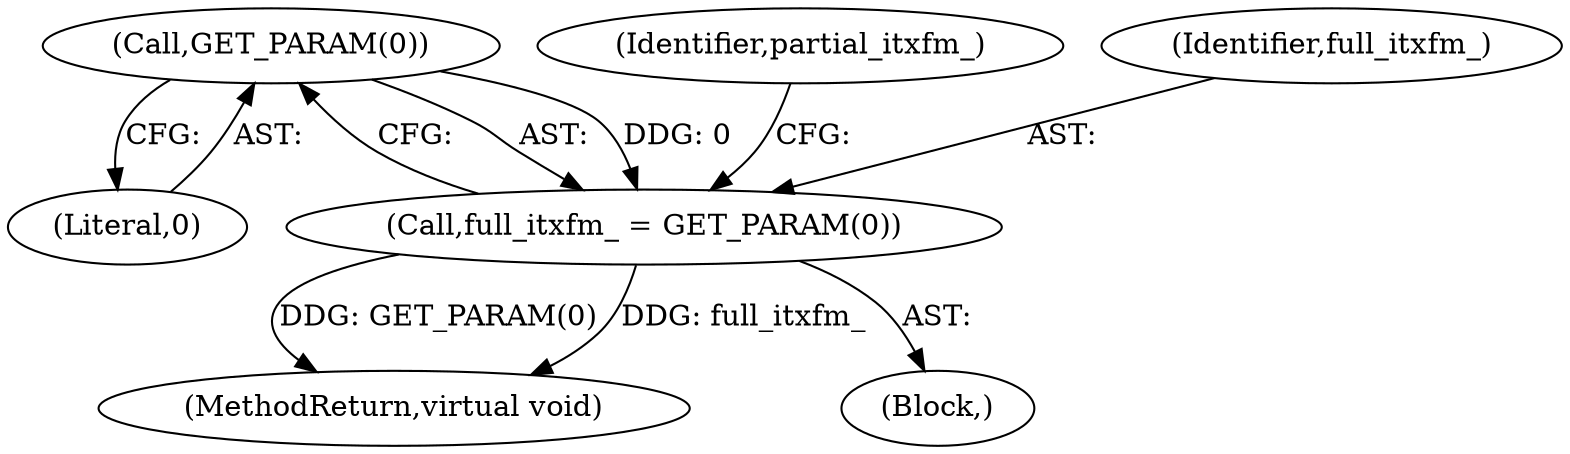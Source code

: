 digraph "1_Android_5a9753fca56f0eeb9f61e342b2fccffc364f9426_92@del" {
"1000104" [label="(Call,GET_PARAM(0))"];
"1000102" [label="(Call,full_itxfm_ = GET_PARAM(0))"];
"1000102" [label="(Call,full_itxfm_ = GET_PARAM(0))"];
"1000105" [label="(Literal,0)"];
"1000107" [label="(Identifier,partial_itxfm_)"];
"1000118" [label="(MethodReturn,virtual void)"];
"1000103" [label="(Identifier,full_itxfm_)"];
"1000104" [label="(Call,GET_PARAM(0))"];
"1000101" [label="(Block,)"];
"1000104" -> "1000102"  [label="AST: "];
"1000104" -> "1000105"  [label="CFG: "];
"1000105" -> "1000104"  [label="AST: "];
"1000102" -> "1000104"  [label="CFG: "];
"1000104" -> "1000102"  [label="DDG: 0"];
"1000102" -> "1000101"  [label="AST: "];
"1000103" -> "1000102"  [label="AST: "];
"1000107" -> "1000102"  [label="CFG: "];
"1000102" -> "1000118"  [label="DDG: GET_PARAM(0)"];
"1000102" -> "1000118"  [label="DDG: full_itxfm_"];
}
